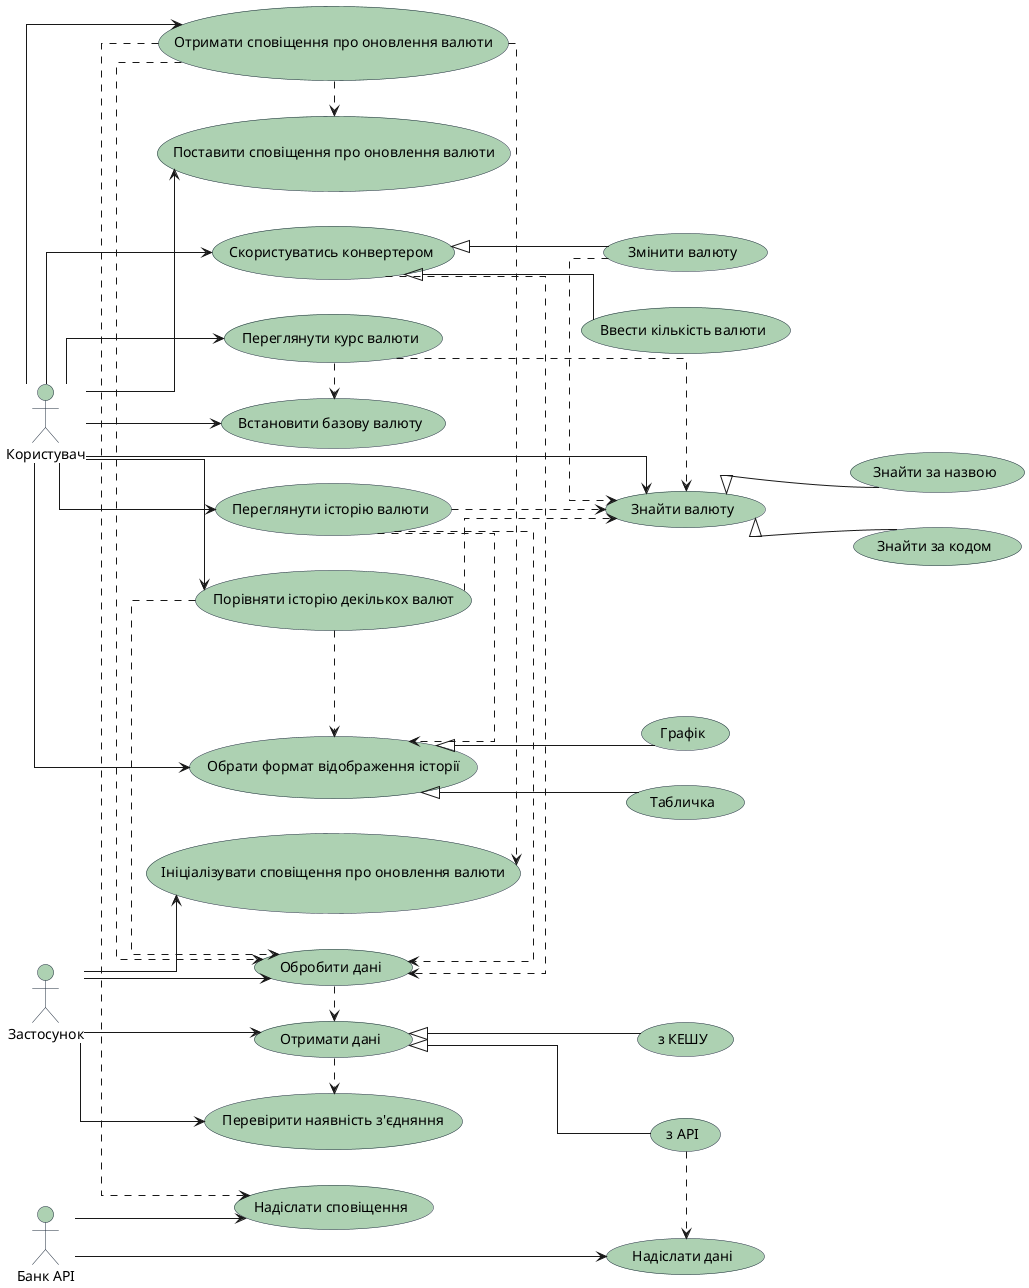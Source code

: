 @startuml
left to right direction
skinparam packageStyle rectangle
skinparam usecaseBorderColor #1D2A3B
skinparam usecaseBackgroundColor #ADD1B2
skinparam actorBorderColor #1D2A3B
skinparam actorBackgroundColor #ADD1B2
skinparam linetype ortho

actor Користувач as User
actor "Банк API" as BankAPI
actor Застосунок as App

(Знайти валюту) as FindCurr
(Знайти за назвою) as FindByName
(Знайти за кодом) as FindByCode
(Встановити базову валюту) as SetBaseCurr
(Переглянути курс валюти) as ViewCurrRate
(Скористуватись конвертером) as UseConverter
(Змінити валюту) as ChangeCurr
(Ввести кількість валюти) as EnterAmount
(Переглянути історію валюти) as ViewHistory
(Порівняти історію декількох валют) as CompareHistory
(Обрати формат відображення історії) as SelectHistoryFormat
(Графік) as Chart
(Табличка) as Table
(Поставити сповіщення про оновлення валюти) as SetAlert
(Отримати сповіщення про оновлення валюти) as GetAlert
(Надіслати дані) as SendData
(Надіслати сповіщення) as SendNotif
(Отримати дані) as GetData
(Перевірити наявність з'єдняння) as CheckConnection
(Обробити дані) as ProcData
(Ініціалізувати сповіщення про оновлення валюти) as InitAlert
(з АPI) as FromAPI
(з КЕШУ) as FromCache

User --> FindCurr
User --> SetBaseCurr
User --> ViewCurrRate
User --> UseConverter
User --> ViewHistory
User --> CompareHistory
User --> SelectHistoryFormat
User --> SetAlert
User --> GetAlert

BankAPI --> SendData
BankAPI --> SendNotif

App --> GetData
App --> CheckConnection
App --> ProcData
App --> InitAlert

FindCurr <|-- FindByName
FindCurr <|-- FindByCode

UseConverter <|-- ChangeCurr
UseConverter <|-- EnterAmount

SelectHistoryFormat <|-- Chart
SelectHistoryFormat <|-- Table

GetData <|-- FromAPI
GetData <|-- FromCache

ViewCurrRate .> FindCurr
ViewCurrRate .> SetBaseCurr

ChangeCurr .> FindCurr
CompareHistory .> FindCurr
ViewHistory .> FindCurr

UseConverter .> ProcData
CompareHistory .> ProcData
ViewHistory .> ProcData
GetAlert .> ProcData

ViewHistory .> SelectHistoryFormat
CompareHistory .> SelectHistoryFormat

GetAlert .> SendNotif
GetAlert .> SetAlert
GetAlert .> InitAlert

FromAPI .> SendData

ProcData .> GetData

GetData .> CheckConnection

@enduml